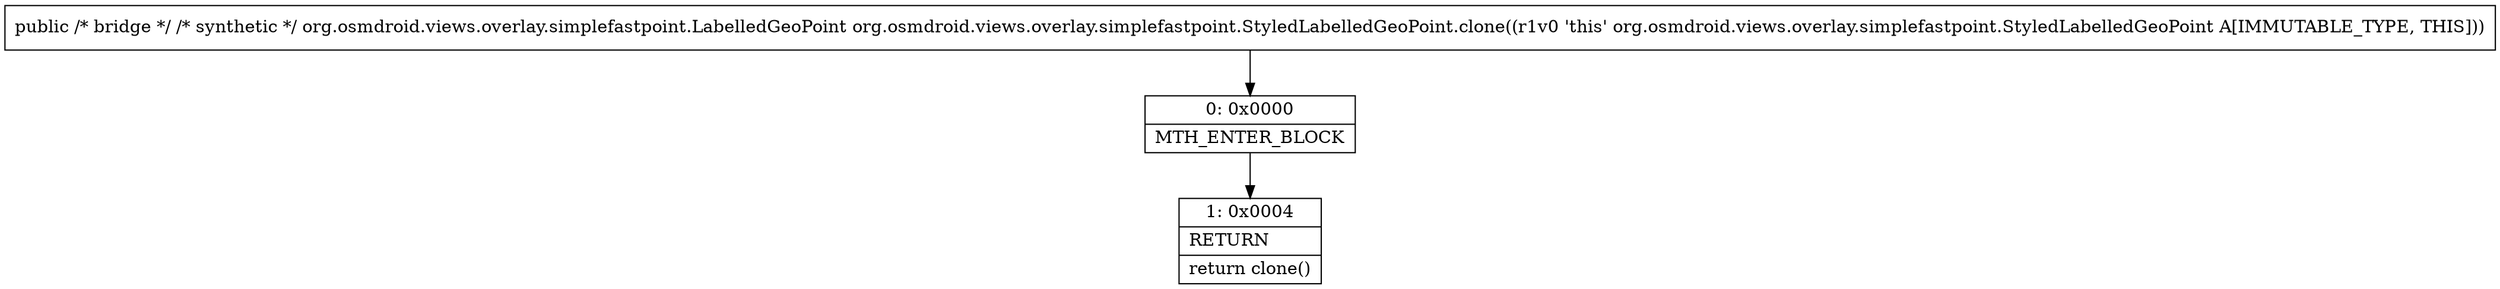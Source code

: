 digraph "CFG fororg.osmdroid.views.overlay.simplefastpoint.StyledLabelledGeoPoint.clone()Lorg\/osmdroid\/views\/overlay\/simplefastpoint\/LabelledGeoPoint;" {
Node_0 [shape=record,label="{0\:\ 0x0000|MTH_ENTER_BLOCK\l}"];
Node_1 [shape=record,label="{1\:\ 0x0004|RETURN\l|return clone()\l}"];
MethodNode[shape=record,label="{public \/* bridge *\/ \/* synthetic *\/ org.osmdroid.views.overlay.simplefastpoint.LabelledGeoPoint org.osmdroid.views.overlay.simplefastpoint.StyledLabelledGeoPoint.clone((r1v0 'this' org.osmdroid.views.overlay.simplefastpoint.StyledLabelledGeoPoint A[IMMUTABLE_TYPE, THIS])) }"];
MethodNode -> Node_0;
Node_0 -> Node_1;
}

